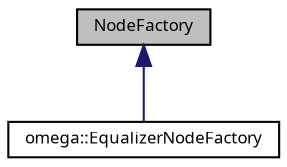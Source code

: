 digraph G
{
  bgcolor="transparent";
  edge [fontname="FreeSans.ttf",fontsize="8",labelfontname="FreeSans.ttf",labelfontsize="8"];
  node [fontname="FreeSans.ttf",fontsize="8",shape=record];
  Node1 [label="NodeFactory",height=0.2,width=0.4,color="black", fillcolor="grey75", style="filled" fontcolor="black"];
  Node1 -> Node2 [dir=back,color="midnightblue",fontsize="8",style="solid",fontname="FreeSans.ttf"];
  Node2 [label="omega::EqualizerNodeFactory",height=0.2,width=0.4,color="black",URL="$classomega_1_1_equalizer_node_factory.html"];
}
